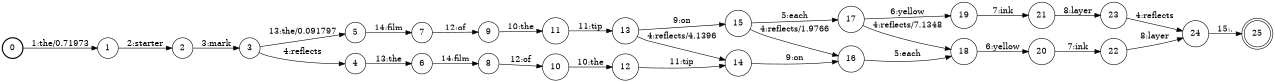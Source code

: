 digraph FST {
rankdir = LR;
size = "8.5,11";
label = "";
center = 1;
orientation = Portrait;
ranksep = "0.4";
nodesep = "0.25";
0 [label = "0", shape = circle, style = bold, fontsize = 14]
	0 -> 1 [label = "1:the/0.71973", fontsize = 14];
1 [label = "1", shape = circle, style = solid, fontsize = 14]
	1 -> 2 [label = "2:starter", fontsize = 14];
2 [label = "2", shape = circle, style = solid, fontsize = 14]
	2 -> 3 [label = "3:mark", fontsize = 14];
3 [label = "3", shape = circle, style = solid, fontsize = 14]
	3 -> 5 [label = "13:the/0.091797", fontsize = 14];
	3 -> 4 [label = "4:reflects", fontsize = 14];
4 [label = "4", shape = circle, style = solid, fontsize = 14]
	4 -> 6 [label = "13:the", fontsize = 14];
5 [label = "5", shape = circle, style = solid, fontsize = 14]
	5 -> 7 [label = "14:film", fontsize = 14];
6 [label = "6", shape = circle, style = solid, fontsize = 14]
	6 -> 8 [label = "14:film", fontsize = 14];
7 [label = "7", shape = circle, style = solid, fontsize = 14]
	7 -> 9 [label = "12:of", fontsize = 14];
8 [label = "8", shape = circle, style = solid, fontsize = 14]
	8 -> 10 [label = "12:of", fontsize = 14];
9 [label = "9", shape = circle, style = solid, fontsize = 14]
	9 -> 11 [label = "10:the", fontsize = 14];
10 [label = "10", shape = circle, style = solid, fontsize = 14]
	10 -> 12 [label = "10:the", fontsize = 14];
11 [label = "11", shape = circle, style = solid, fontsize = 14]
	11 -> 13 [label = "11:tip", fontsize = 14];
12 [label = "12", shape = circle, style = solid, fontsize = 14]
	12 -> 14 [label = "11:tip", fontsize = 14];
13 [label = "13", shape = circle, style = solid, fontsize = 14]
	13 -> 14 [label = "4:reflects/4.1396", fontsize = 14];
	13 -> 15 [label = "9:on", fontsize = 14];
14 [label = "14", shape = circle, style = solid, fontsize = 14]
	14 -> 16 [label = "9:on", fontsize = 14];
15 [label = "15", shape = circle, style = solid, fontsize = 14]
	15 -> 16 [label = "4:reflects/1.9766", fontsize = 14];
	15 -> 17 [label = "5:each", fontsize = 14];
16 [label = "16", shape = circle, style = solid, fontsize = 14]
	16 -> 18 [label = "5:each", fontsize = 14];
17 [label = "17", shape = circle, style = solid, fontsize = 14]
	17 -> 18 [label = "4:reflects/7.1348", fontsize = 14];
	17 -> 19 [label = "6:yellow", fontsize = 14];
18 [label = "18", shape = circle, style = solid, fontsize = 14]
	18 -> 20 [label = "6:yellow", fontsize = 14];
19 [label = "19", shape = circle, style = solid, fontsize = 14]
	19 -> 21 [label = "7:ink", fontsize = 14];
20 [label = "20", shape = circle, style = solid, fontsize = 14]
	20 -> 22 [label = "7:ink", fontsize = 14];
21 [label = "21", shape = circle, style = solid, fontsize = 14]
	21 -> 23 [label = "8:layer", fontsize = 14];
22 [label = "22", shape = circle, style = solid, fontsize = 14]
	22 -> 24 [label = "8:layer", fontsize = 14];
23 [label = "23", shape = circle, style = solid, fontsize = 14]
	23 -> 24 [label = "4:reflects", fontsize = 14];
24 [label = "24", shape = circle, style = solid, fontsize = 14]
	24 -> 25 [label = "15:.", fontsize = 14];
25 [label = "25", shape = doublecircle, style = solid, fontsize = 14]
}
